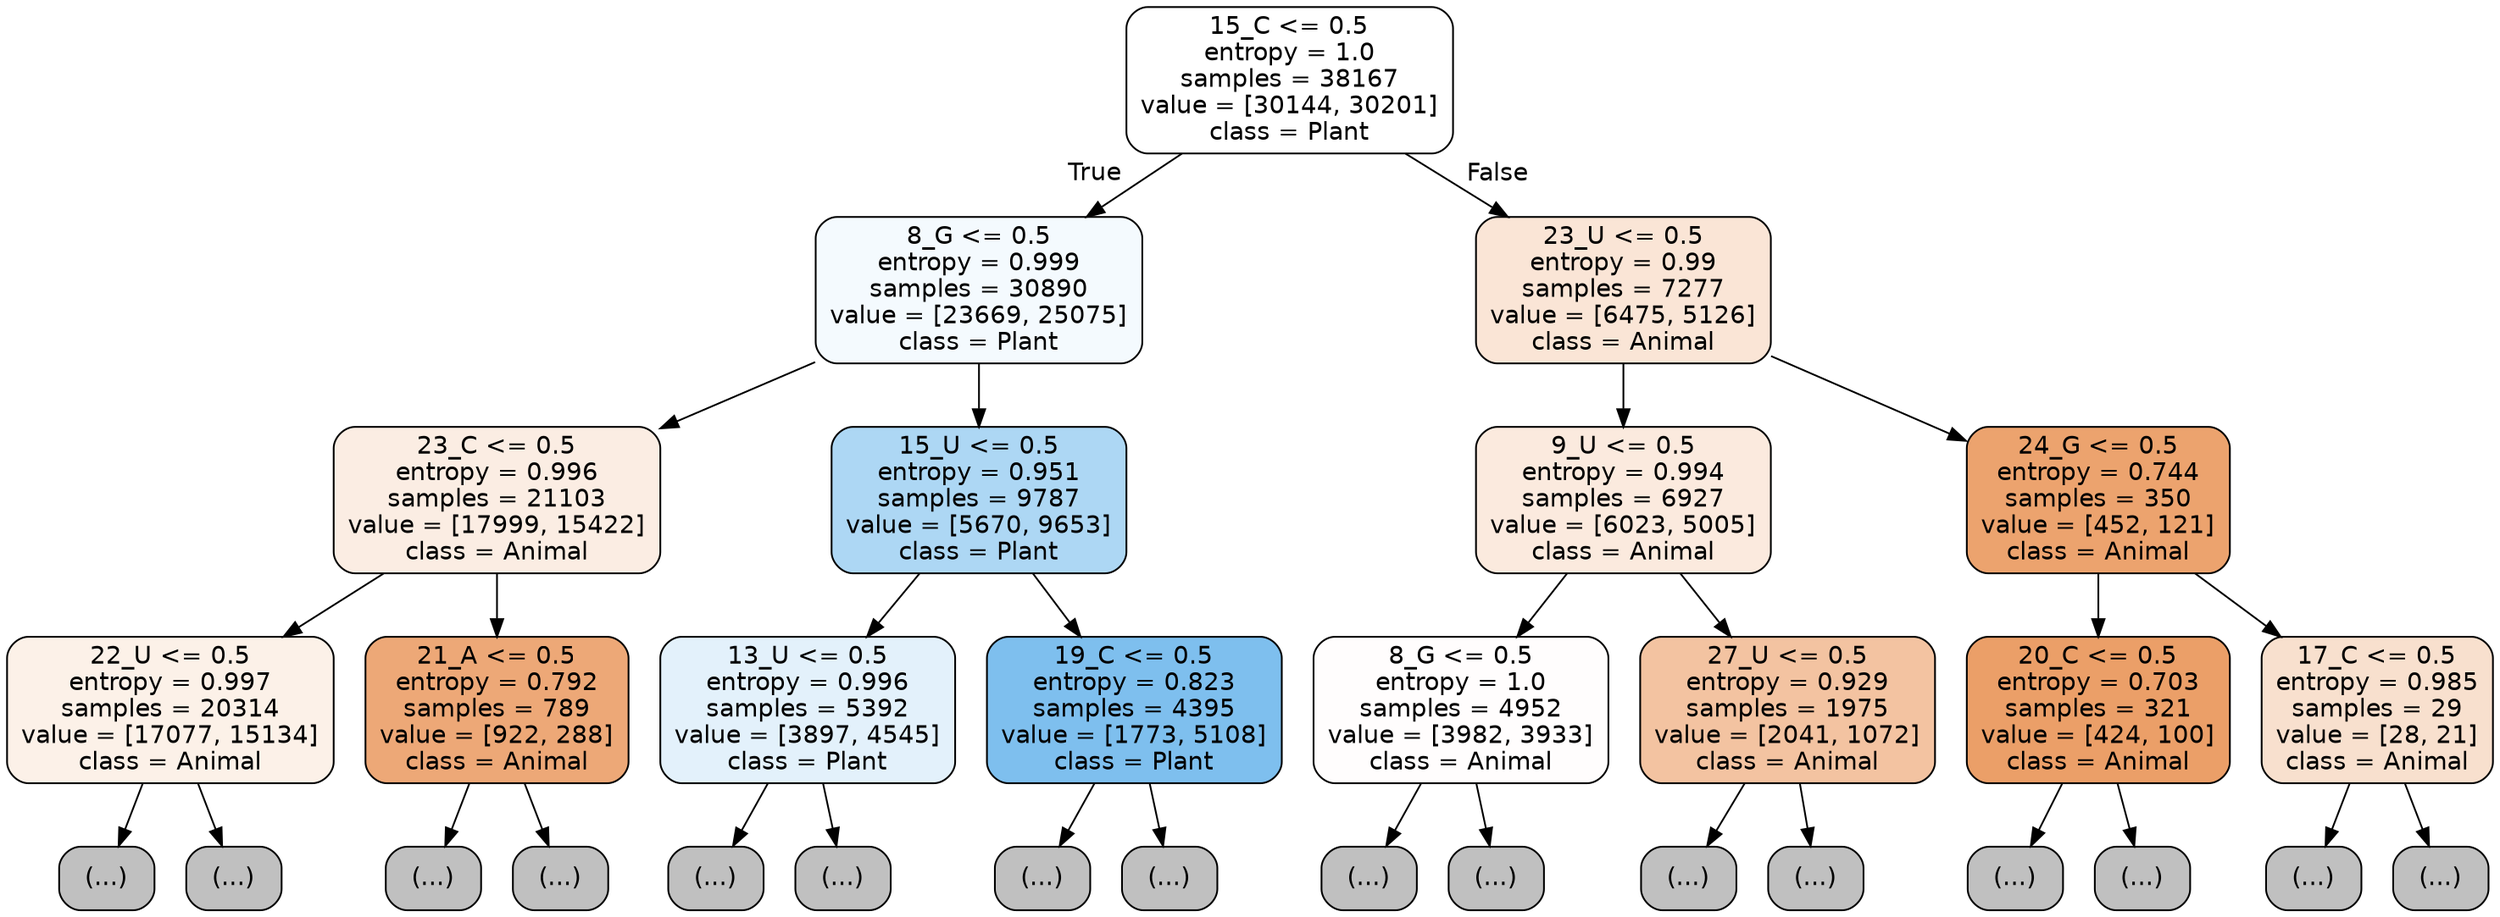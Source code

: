 digraph Tree {
node [shape=box, style="filled, rounded", color="black", fontname="helvetica"] ;
edge [fontname="helvetica"] ;
0 [label="15_C <= 0.5\nentropy = 1.0\nsamples = 38167\nvalue = [30144, 30201]\nclass = Plant", fillcolor="#ffffff"] ;
1 [label="8_G <= 0.5\nentropy = 0.999\nsamples = 30890\nvalue = [23669, 25075]\nclass = Plant", fillcolor="#f4fafe"] ;
0 -> 1 [labeldistance=2.5, labelangle=45, headlabel="True"] ;
2 [label="23_C <= 0.5\nentropy = 0.996\nsamples = 21103\nvalue = [17999, 15422]\nclass = Animal", fillcolor="#fbede3"] ;
1 -> 2 ;
3 [label="22_U <= 0.5\nentropy = 0.997\nsamples = 20314\nvalue = [17077, 15134]\nclass = Animal", fillcolor="#fcf1e8"] ;
2 -> 3 ;
4 [label="(...)", fillcolor="#C0C0C0"] ;
3 -> 4 ;
8101 [label="(...)", fillcolor="#C0C0C0"] ;
3 -> 8101 ;
9114 [label="21_A <= 0.5\nentropy = 0.792\nsamples = 789\nvalue = [922, 288]\nclass = Animal", fillcolor="#eda877"] ;
2 -> 9114 ;
9115 [label="(...)", fillcolor="#C0C0C0"] ;
9114 -> 9115 ;
9408 [label="(...)", fillcolor="#C0C0C0"] ;
9114 -> 9408 ;
9513 [label="15_U <= 0.5\nentropy = 0.951\nsamples = 9787\nvalue = [5670, 9653]\nclass = Plant", fillcolor="#add7f4"] ;
1 -> 9513 ;
9514 [label="13_U <= 0.5\nentropy = 0.996\nsamples = 5392\nvalue = [3897, 4545]\nclass = Plant", fillcolor="#e3f1fb"] ;
9513 -> 9514 ;
9515 [label="(...)", fillcolor="#C0C0C0"] ;
9514 -> 9515 ;
11252 [label="(...)", fillcolor="#C0C0C0"] ;
9514 -> 11252 ;
11917 [label="19_C <= 0.5\nentropy = 0.823\nsamples = 4395\nvalue = [1773, 5108]\nclass = Plant", fillcolor="#7ebfee"] ;
9513 -> 11917 ;
11918 [label="(...)", fillcolor="#C0C0C0"] ;
11917 -> 11918 ;
12817 [label="(...)", fillcolor="#C0C0C0"] ;
11917 -> 12817 ;
13098 [label="23_U <= 0.5\nentropy = 0.99\nsamples = 7277\nvalue = [6475, 5126]\nclass = Animal", fillcolor="#fae5d6"] ;
0 -> 13098 [labeldistance=2.5, labelangle=-45, headlabel="False"] ;
13099 [label="9_U <= 0.5\nentropy = 0.994\nsamples = 6927\nvalue = [6023, 5005]\nclass = Animal", fillcolor="#fbeade"] ;
13098 -> 13099 ;
13100 [label="8_G <= 0.5\nentropy = 1.0\nsamples = 4952\nvalue = [3982, 3933]\nclass = Animal", fillcolor="#fffdfd"] ;
13099 -> 13100 ;
13101 [label="(...)", fillcolor="#C0C0C0"] ;
13100 -> 13101 ;
14816 [label="(...)", fillcolor="#C0C0C0"] ;
13100 -> 14816 ;
15435 [label="27_U <= 0.5\nentropy = 0.929\nsamples = 1975\nvalue = [2041, 1072]\nclass = Animal", fillcolor="#f3c3a1"] ;
13099 -> 15435 ;
15436 [label="(...)", fillcolor="#C0C0C0"] ;
15435 -> 15436 ;
16393 [label="(...)", fillcolor="#C0C0C0"] ;
15435 -> 16393 ;
16394 [label="24_G <= 0.5\nentropy = 0.744\nsamples = 350\nvalue = [452, 121]\nclass = Animal", fillcolor="#eca36e"] ;
13098 -> 16394 ;
16395 [label="20_C <= 0.5\nentropy = 0.703\nsamples = 321\nvalue = [424, 100]\nclass = Animal", fillcolor="#eb9f68"] ;
16394 -> 16395 ;
16396 [label="(...)", fillcolor="#C0C0C0"] ;
16395 -> 16396 ;
16531 [label="(...)", fillcolor="#C0C0C0"] ;
16395 -> 16531 ;
16560 [label="17_C <= 0.5\nentropy = 0.985\nsamples = 29\nvalue = [28, 21]\nclass = Animal", fillcolor="#f8e0ce"] ;
16394 -> 16560 ;
16561 [label="(...)", fillcolor="#C0C0C0"] ;
16560 -> 16561 ;
16578 [label="(...)", fillcolor="#C0C0C0"] ;
16560 -> 16578 ;
}